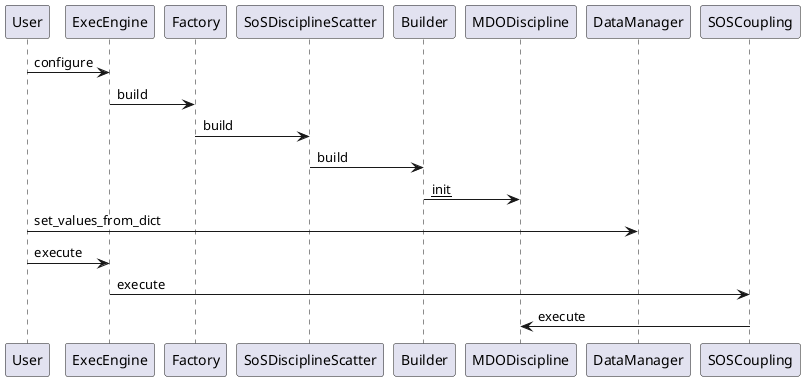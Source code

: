 @startuml
User -> ExecEngine: configure
ExecEngine -> Factory: build

Factory -> SoSDisciplineScatter: build
SoSDisciplineScatter -> Builder: build
Builder -> MDODiscipline: __init__

User -> DataManager: set_values_from_dict
User -> ExecEngine : execute
ExecEngine -> SOSCoupling: execute
SOSCoupling -> MDODiscipline: execute
@enduml
